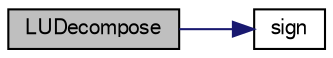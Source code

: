 digraph "LUDecompose"
{
  bgcolor="transparent";
  edge [fontname="FreeSans",fontsize="10",labelfontname="FreeSans",labelfontsize="10"];
  node [fontname="FreeSans",fontsize="10",shape=record];
  rankdir="LR";
  Node110715 [label="LUDecompose",height=0.2,width=0.4,color="black", fillcolor="grey75", style="filled", fontcolor="black"];
  Node110715 -> Node110716 [color="midnightblue",fontsize="10",style="solid",fontname="FreeSans"];
  Node110716 [label="sign",height=0.2,width=0.4,color="black",URL="$a12539.html#a570fd8413c1401fe06ba6f8750781849"];
}
